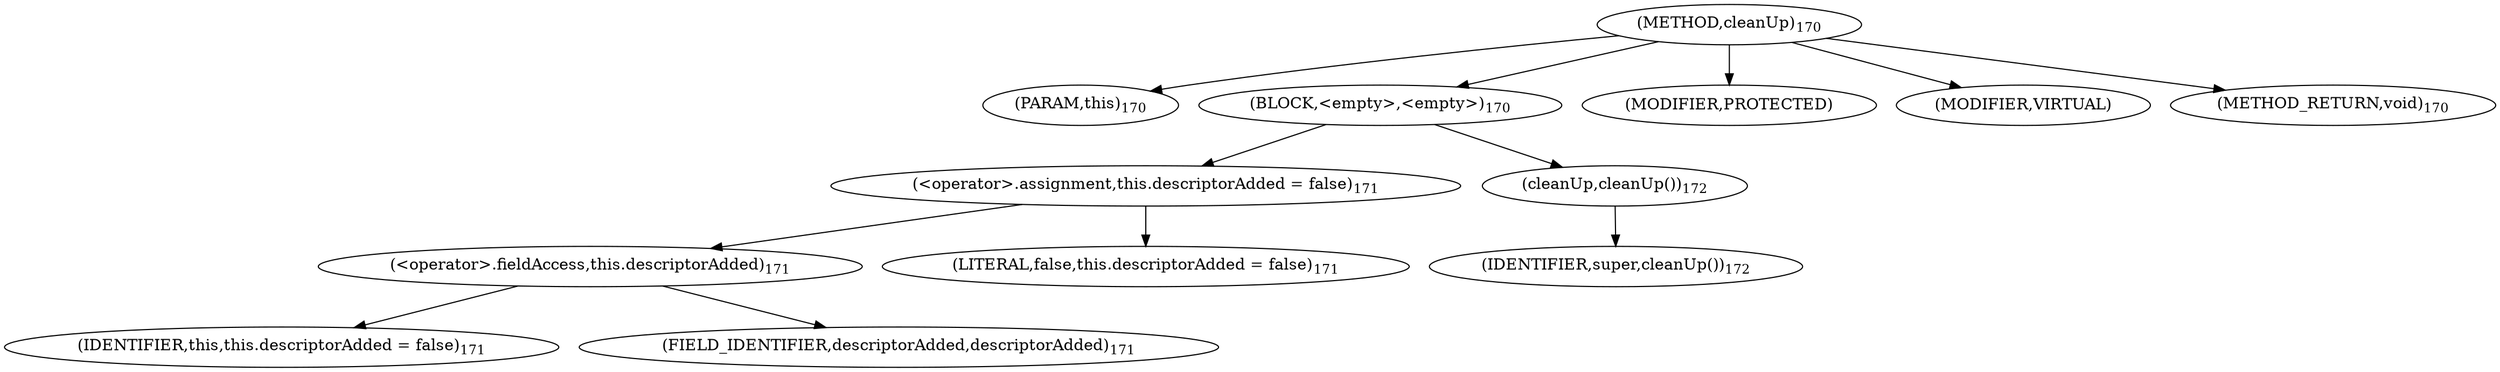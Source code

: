 digraph "cleanUp" {  
"211" [label = <(METHOD,cleanUp)<SUB>170</SUB>> ]
"212" [label = <(PARAM,this)<SUB>170</SUB>> ]
"213" [label = <(BLOCK,&lt;empty&gt;,&lt;empty&gt;)<SUB>170</SUB>> ]
"214" [label = <(&lt;operator&gt;.assignment,this.descriptorAdded = false)<SUB>171</SUB>> ]
"215" [label = <(&lt;operator&gt;.fieldAccess,this.descriptorAdded)<SUB>171</SUB>> ]
"216" [label = <(IDENTIFIER,this,this.descriptorAdded = false)<SUB>171</SUB>> ]
"217" [label = <(FIELD_IDENTIFIER,descriptorAdded,descriptorAdded)<SUB>171</SUB>> ]
"218" [label = <(LITERAL,false,this.descriptorAdded = false)<SUB>171</SUB>> ]
"219" [label = <(cleanUp,cleanUp())<SUB>172</SUB>> ]
"220" [label = <(IDENTIFIER,super,cleanUp())<SUB>172</SUB>> ]
"221" [label = <(MODIFIER,PROTECTED)> ]
"222" [label = <(MODIFIER,VIRTUAL)> ]
"223" [label = <(METHOD_RETURN,void)<SUB>170</SUB>> ]
  "211" -> "212" 
  "211" -> "213" 
  "211" -> "221" 
  "211" -> "222" 
  "211" -> "223" 
  "213" -> "214" 
  "213" -> "219" 
  "214" -> "215" 
  "214" -> "218" 
  "215" -> "216" 
  "215" -> "217" 
  "219" -> "220" 
}
